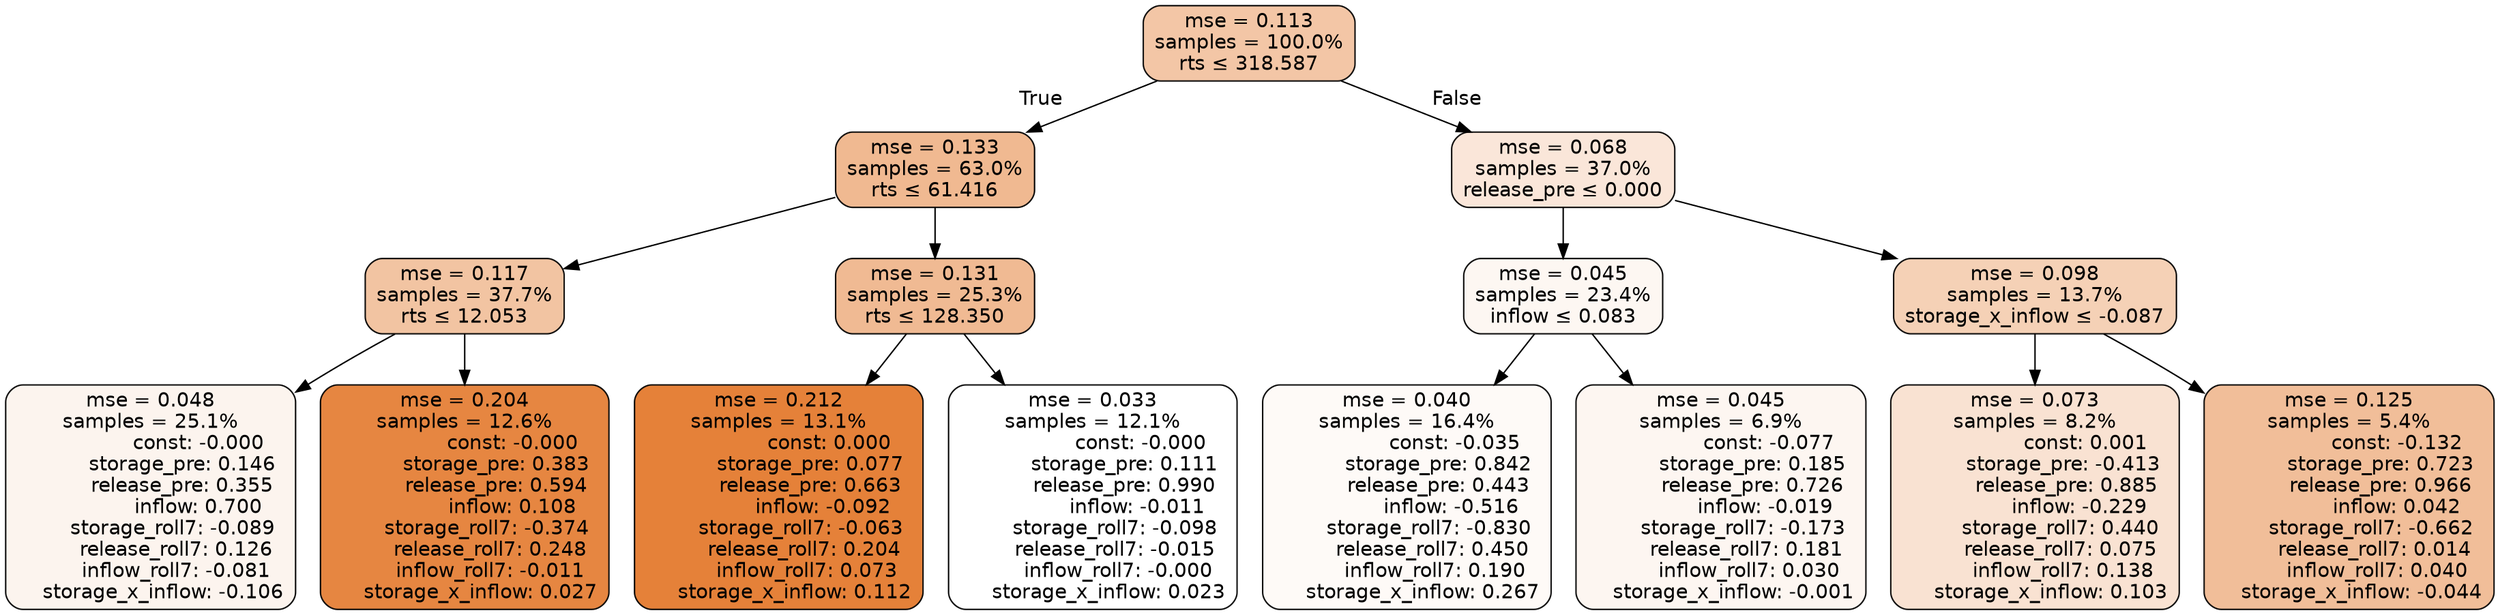 digraph tree {
bgcolor="transparent"
node [shape=rectangle, style="filled, rounded", color="black", fontname=helvetica] ;
edge [fontname=helvetica] ;
	"0" [label="mse = 0.113
samples = 100.0%
rts &le; 318.587", fillcolor="#f3c6a6"]
	"1" [label="mse = 0.133
samples = 63.0%
rts &le; 61.416", fillcolor="#f0b991"]
	"2" [label="mse = 0.117
samples = 37.7%
rts &le; 12.053", fillcolor="#f2c4a2"]
	"3" [label="mse = 0.048
samples = 25.1%
               const: -0.000
          storage_pre: 0.146
          release_pre: 0.355
               inflow: 0.700
       storage_roll7: -0.089
        release_roll7: 0.126
        inflow_roll7: -0.081
    storage_x_inflow: -0.106", fillcolor="#fcf4ee"]
	"4" [label="mse = 0.204
samples = 12.6%
               const: -0.000
          storage_pre: 0.383
          release_pre: 0.594
               inflow: 0.108
       storage_roll7: -0.374
        release_roll7: 0.248
        inflow_roll7: -0.011
     storage_x_inflow: 0.027", fillcolor="#e68641"]
	"5" [label="mse = 0.131
samples = 25.3%
rts &le; 128.350", fillcolor="#f0ba93"]
	"6" [label="mse = 0.212
samples = 13.1%
                const: 0.000
          storage_pre: 0.077
          release_pre: 0.663
              inflow: -0.092
       storage_roll7: -0.063
        release_roll7: 0.204
         inflow_roll7: 0.073
     storage_x_inflow: 0.112", fillcolor="#e58139"]
	"7" [label="mse = 0.033
samples = 12.1%
               const: -0.000
          storage_pre: 0.111
          release_pre: 0.990
              inflow: -0.011
       storage_roll7: -0.098
       release_roll7: -0.015
        inflow_roll7: -0.000
     storage_x_inflow: 0.023", fillcolor="#ffffff"]
	"8" [label="mse = 0.068
samples = 37.0%
release_pre &le; 0.000", fillcolor="#fae6d9"]
	"9" [label="mse = 0.045
samples = 23.4%
inflow &le; 0.083", fillcolor="#fdf7f2"]
	"10" [label="mse = 0.040
samples = 16.4%
               const: -0.035
          storage_pre: 0.842
          release_pre: 0.443
              inflow: -0.516
       storage_roll7: -0.830
        release_roll7: 0.450
         inflow_roll7: 0.190
     storage_x_inflow: 0.267", fillcolor="#fefaf7"]
	"11" [label="mse = 0.045
samples = 6.9%
               const: -0.077
          storage_pre: 0.185
          release_pre: 0.726
              inflow: -0.019
       storage_roll7: -0.173
        release_roll7: 0.181
         inflow_roll7: 0.030
    storage_x_inflow: -0.001", fillcolor="#fdf6f1"]
	"12" [label="mse = 0.098
samples = 13.7%
storage_x_inflow &le; -0.087", fillcolor="#f5d1b6"]
	"13" [label="mse = 0.073
samples = 8.2%
                const: 0.001
         storage_pre: -0.413
          release_pre: 0.885
              inflow: -0.229
        storage_roll7: 0.440
        release_roll7: 0.075
         inflow_roll7: 0.138
     storage_x_inflow: 0.103", fillcolor="#f9e2d2"]
	"14" [label="mse = 0.125
samples = 5.4%
               const: -0.132
          storage_pre: 0.723
          release_pre: 0.966
               inflow: 0.042
       storage_roll7: -0.662
        release_roll7: 0.014
         inflow_roll7: 0.040
    storage_x_inflow: -0.044", fillcolor="#f1be99"]

	"0" -> "1" [labeldistance=2.5, labelangle=45, headlabel="True"]
	"1" -> "2"
	"2" -> "3"
	"2" -> "4"
	"1" -> "5"
	"5" -> "6"
	"5" -> "7"
	"0" -> "8" [labeldistance=2.5, labelangle=-45, headlabel="False"]
	"8" -> "9"
	"9" -> "10"
	"9" -> "11"
	"8" -> "12"
	"12" -> "13"
	"12" -> "14"
}